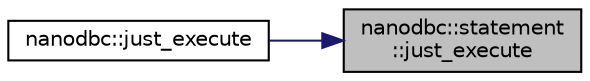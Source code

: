 digraph "nanodbc::statement::just_execute"
{
 // LATEX_PDF_SIZE
  edge [fontname="Helvetica",fontsize="10",labelfontname="Helvetica",labelfontsize="10"];
  node [fontname="Helvetica",fontsize="10",shape=record];
  rankdir="RL";
  Node62 [label="nanodbc::statement\l::just_execute",height=0.2,width=0.4,color="black", fillcolor="grey75", style="filled", fontcolor="black",tooltip="Execute the previously prepared query now without constructing result object."];
  Node62 -> Node63 [dir="back",color="midnightblue",fontsize="10",style="solid",fontname="Helvetica"];
  Node63 [label="nanodbc::just_execute",height=0.2,width=0.4,color="black", fillcolor="white", style="filled",URL="$group__mainf.html#gafa9051df00f710f9d4123dc24896d821",tooltip="Execute the previously prepared query now and without creating result object."];
}
